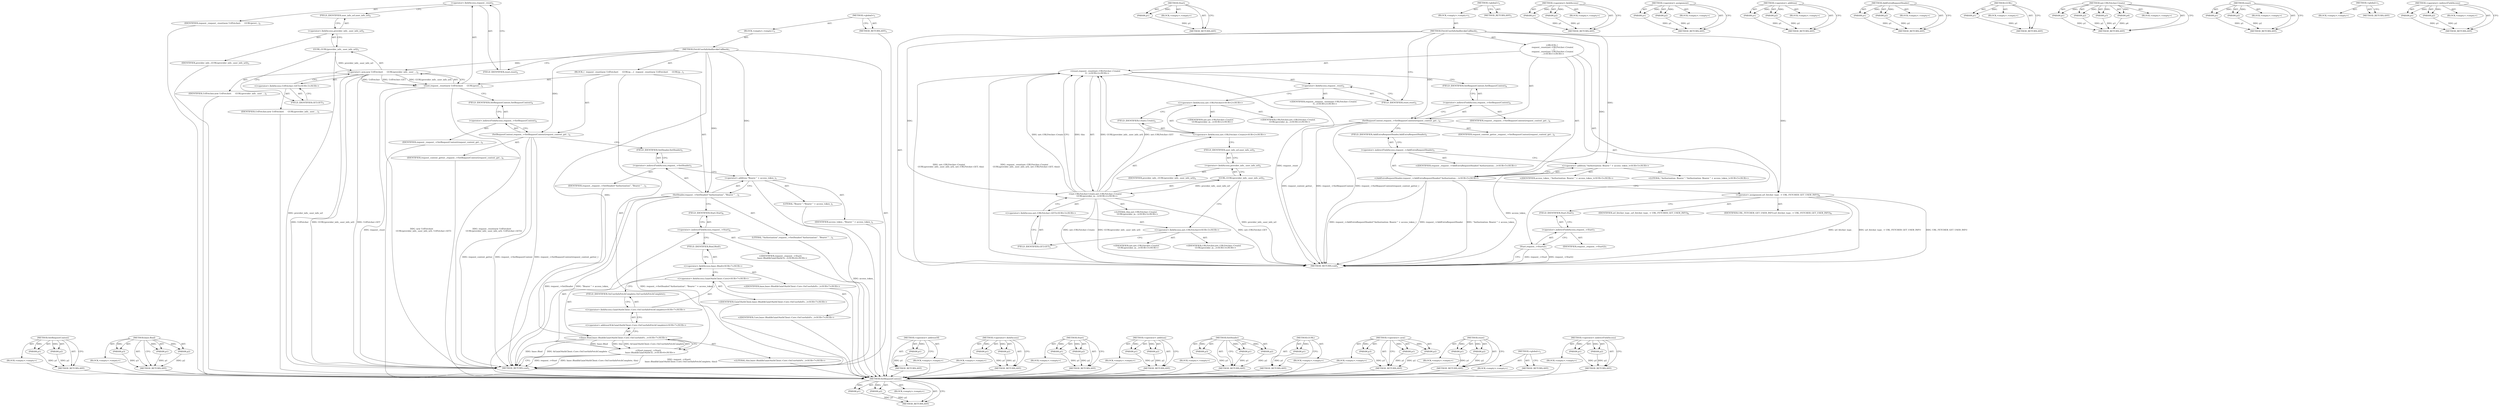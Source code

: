 digraph "&lt;operator&gt;.indirectFieldAccess" {
vulnerable_94 [label=<(METHOD,SetRequestContext)>];
vulnerable_95 [label=<(PARAM,p1)>];
vulnerable_96 [label=<(PARAM,p2)>];
vulnerable_97 [label=<(BLOCK,&lt;empty&gt;,&lt;empty&gt;)>];
vulnerable_98 [label=<(METHOD_RETURN,ANY)>];
vulnerable_120 [label=<(METHOD,base.Bind)>];
vulnerable_121 [label=<(PARAM,p1)>];
vulnerable_122 [label=<(PARAM,p2)>];
vulnerable_123 [label=<(PARAM,p3)>];
vulnerable_124 [label=<(BLOCK,&lt;empty&gt;,&lt;empty&gt;)>];
vulnerable_125 [label=<(METHOD_RETURN,ANY)>];
vulnerable_6 [label=<(METHOD,&lt;global&gt;)<SUB>1</SUB>>];
vulnerable_7 [label=<(BLOCK,&lt;empty&gt;,&lt;empty&gt;)<SUB>1</SUB>>];
vulnerable_8 [label=<(METHOD,FetchUserInfoAndInvokeCallback)<SUB>1</SUB>>];
vulnerable_9 [label=<(BLOCK,{
  request_.reset(new UrlFetcher(
      GURL(p...,{
  request_.reset(new UrlFetcher(
      GURL(p...)<SUB>1</SUB>>];
vulnerable_10 [label=<(reset,request_.reset(new UrlFetcher(
      GURL(provi...)<SUB>2</SUB>>];
vulnerable_11 [label=<(&lt;operator&gt;.fieldAccess,request_.reset)<SUB>2</SUB>>];
vulnerable_12 [label=<(IDENTIFIER,request_,request_.reset(new UrlFetcher(
      GURL(provi...)<SUB>2</SUB>>];
vulnerable_13 [label=<(FIELD_IDENTIFIER,reset,reset)<SUB>2</SUB>>];
vulnerable_14 [label=<(&lt;operator&gt;.new,new UrlFetcher(
      GURL(provider_info_.user_...)<SUB>2</SUB>>];
vulnerable_15 [label=<(IDENTIFIER,UrlFetcher,new UrlFetcher(
      GURL(provider_info_.user_...)<SUB>2</SUB>>];
vulnerable_16 [label=<(GURL,GURL(provider_info_.user_info_url))<SUB>3</SUB>>];
vulnerable_17 [label=<(&lt;operator&gt;.fieldAccess,provider_info_.user_info_url)<SUB>3</SUB>>];
vulnerable_18 [label=<(IDENTIFIER,provider_info_,GURL(provider_info_.user_info_url))<SUB>3</SUB>>];
vulnerable_19 [label=<(FIELD_IDENTIFIER,user_info_url,user_info_url)<SUB>3</SUB>>];
vulnerable_20 [label="<(&lt;operator&gt;.fieldAccess,UrlFetcher::GET)<SUB>3</SUB>>"];
vulnerable_21 [label=<(IDENTIFIER,UrlFetcher,new UrlFetcher(
      GURL(provider_info_.user_...)<SUB>3</SUB>>];
vulnerable_22 [label=<(FIELD_IDENTIFIER,GET,GET)<SUB>3</SUB>>];
vulnerable_23 [label=<(SetRequestContext,request_-&gt;SetRequestContext(request_context_get...)<SUB>4</SUB>>];
vulnerable_24 [label=<(&lt;operator&gt;.indirectFieldAccess,request_-&gt;SetRequestContext)<SUB>4</SUB>>];
vulnerable_25 [label=<(IDENTIFIER,request_,request_-&gt;SetRequestContext(request_context_get...)<SUB>4</SUB>>];
vulnerable_26 [label=<(FIELD_IDENTIFIER,SetRequestContext,SetRequestContext)<SUB>4</SUB>>];
vulnerable_27 [label=<(IDENTIFIER,request_context_getter_,request_-&gt;SetRequestContext(request_context_get...)<SUB>4</SUB>>];
vulnerable_28 [label=<(SetHeader,request_-&gt;SetHeader(&quot;Authorization&quot;, &quot;Bearer &quot; ...)<SUB>5</SUB>>];
vulnerable_29 [label=<(&lt;operator&gt;.indirectFieldAccess,request_-&gt;SetHeader)<SUB>5</SUB>>];
vulnerable_30 [label=<(IDENTIFIER,request_,request_-&gt;SetHeader(&quot;Authorization&quot;, &quot;Bearer &quot; ...)<SUB>5</SUB>>];
vulnerable_31 [label=<(FIELD_IDENTIFIER,SetHeader,SetHeader)<SUB>5</SUB>>];
vulnerable_32 [label=<(LITERAL,&quot;Authorization&quot;,request_-&gt;SetHeader(&quot;Authorization&quot;, &quot;Bearer &quot; ...)<SUB>5</SUB>>];
vulnerable_33 [label=<(&lt;operator&gt;.addition,&quot;Bearer &quot; + access_token_)<SUB>5</SUB>>];
vulnerable_34 [label=<(LITERAL,&quot;Bearer &quot;,&quot;Bearer &quot; + access_token_)<SUB>5</SUB>>];
vulnerable_35 [label=<(IDENTIFIER,access_token_,&quot;Bearer &quot; + access_token_)<SUB>5</SUB>>];
vulnerable_36 [label="<(Start,request_-&gt;Start(
      base::Bind(&amp;GaiaOAuthCli...)<SUB>6</SUB>>"];
vulnerable_37 [label=<(&lt;operator&gt;.indirectFieldAccess,request_-&gt;Start)<SUB>6</SUB>>];
vulnerable_38 [label="<(IDENTIFIER,request_,request_-&gt;Start(
      base::Bind(&amp;GaiaOAuthCli...)<SUB>6</SUB>>"];
vulnerable_39 [label=<(FIELD_IDENTIFIER,Start,Start)<SUB>6</SUB>>];
vulnerable_40 [label="<(base.Bind,base::Bind(&amp;GaiaOAuthClient::Core::OnUserInfoFe...)<SUB>7</SUB>>"];
vulnerable_41 [label="<(&lt;operator&gt;.fieldAccess,base::Bind)<SUB>7</SUB>>"];
vulnerable_42 [label="<(IDENTIFIER,base,base::Bind(&amp;GaiaOAuthClient::Core::OnUserInfoFe...)<SUB>7</SUB>>"];
vulnerable_43 [label=<(FIELD_IDENTIFIER,Bind,Bind)<SUB>7</SUB>>];
vulnerable_44 [label="<(&lt;operator&gt;.addressOf,&amp;GaiaOAuthClient::Core::OnUserInfoFetchComplete)<SUB>7</SUB>>"];
vulnerable_45 [label="<(&lt;operator&gt;.fieldAccess,GaiaOAuthClient::Core::OnUserInfoFetchComplete)<SUB>7</SUB>>"];
vulnerable_46 [label="<(&lt;operator&gt;.fieldAccess,GaiaOAuthClient::Core)<SUB>7</SUB>>"];
vulnerable_47 [label="<(IDENTIFIER,GaiaOAuthClient,base::Bind(&amp;GaiaOAuthClient::Core::OnUserInfoFe...)<SUB>7</SUB>>"];
vulnerable_48 [label="<(IDENTIFIER,Core,base::Bind(&amp;GaiaOAuthClient::Core::OnUserInfoFe...)<SUB>7</SUB>>"];
vulnerable_49 [label=<(FIELD_IDENTIFIER,OnUserInfoFetchComplete,OnUserInfoFetchComplete)<SUB>7</SUB>>];
vulnerable_50 [label="<(LITERAL,this,base::Bind(&amp;GaiaOAuthClient::Core::OnUserInfoFe...)<SUB>7</SUB>>"];
vulnerable_51 [label=<(METHOD_RETURN,void)<SUB>1</SUB>>];
vulnerable_53 [label=<(METHOD_RETURN,ANY)<SUB>1</SUB>>];
vulnerable_126 [label=<(METHOD,&lt;operator&gt;.addressOf)>];
vulnerable_127 [label=<(PARAM,p1)>];
vulnerable_128 [label=<(BLOCK,&lt;empty&gt;,&lt;empty&gt;)>];
vulnerable_129 [label=<(METHOD_RETURN,ANY)>];
vulnerable_79 [label=<(METHOD,&lt;operator&gt;.fieldAccess)>];
vulnerable_80 [label=<(PARAM,p1)>];
vulnerable_81 [label=<(PARAM,p2)>];
vulnerable_82 [label=<(BLOCK,&lt;empty&gt;,&lt;empty&gt;)>];
vulnerable_83 [label=<(METHOD_RETURN,ANY)>];
vulnerable_115 [label=<(METHOD,Start)>];
vulnerable_116 [label=<(PARAM,p1)>];
vulnerable_117 [label=<(PARAM,p2)>];
vulnerable_118 [label=<(BLOCK,&lt;empty&gt;,&lt;empty&gt;)>];
vulnerable_119 [label=<(METHOD_RETURN,ANY)>];
vulnerable_110 [label=<(METHOD,&lt;operator&gt;.addition)>];
vulnerable_111 [label=<(PARAM,p1)>];
vulnerable_112 [label=<(PARAM,p2)>];
vulnerable_113 [label=<(BLOCK,&lt;empty&gt;,&lt;empty&gt;)>];
vulnerable_114 [label=<(METHOD_RETURN,ANY)>];
vulnerable_104 [label=<(METHOD,SetHeader)>];
vulnerable_105 [label=<(PARAM,p1)>];
vulnerable_106 [label=<(PARAM,p2)>];
vulnerable_107 [label=<(PARAM,p3)>];
vulnerable_108 [label=<(BLOCK,&lt;empty&gt;,&lt;empty&gt;)>];
vulnerable_109 [label=<(METHOD_RETURN,ANY)>];
vulnerable_90 [label=<(METHOD,GURL)>];
vulnerable_91 [label=<(PARAM,p1)>];
vulnerable_92 [label=<(BLOCK,&lt;empty&gt;,&lt;empty&gt;)>];
vulnerable_93 [label=<(METHOD_RETURN,ANY)>];
vulnerable_84 [label=<(METHOD,&lt;operator&gt;.new)>];
vulnerable_85 [label=<(PARAM,p1)>];
vulnerable_86 [label=<(PARAM,p2)>];
vulnerable_87 [label=<(PARAM,p3)>];
vulnerable_88 [label=<(BLOCK,&lt;empty&gt;,&lt;empty&gt;)>];
vulnerable_89 [label=<(METHOD_RETURN,ANY)>];
vulnerable_74 [label=<(METHOD,reset)>];
vulnerable_75 [label=<(PARAM,p1)>];
vulnerable_76 [label=<(PARAM,p2)>];
vulnerable_77 [label=<(BLOCK,&lt;empty&gt;,&lt;empty&gt;)>];
vulnerable_78 [label=<(METHOD_RETURN,ANY)>];
vulnerable_68 [label=<(METHOD,&lt;global&gt;)<SUB>1</SUB>>];
vulnerable_69 [label=<(BLOCK,&lt;empty&gt;,&lt;empty&gt;)>];
vulnerable_70 [label=<(METHOD_RETURN,ANY)>];
vulnerable_99 [label=<(METHOD,&lt;operator&gt;.indirectFieldAccess)>];
vulnerable_100 [label=<(PARAM,p1)>];
vulnerable_101 [label=<(PARAM,p2)>];
vulnerable_102 [label=<(BLOCK,&lt;empty&gt;,&lt;empty&gt;)>];
vulnerable_103 [label=<(METHOD_RETURN,ANY)>];
fixed_91 [label=<(METHOD,SetRequestContext)>];
fixed_92 [label=<(PARAM,p1)>];
fixed_93 [label=<(PARAM,p2)>];
fixed_94 [label=<(BLOCK,&lt;empty&gt;,&lt;empty&gt;)>];
fixed_95 [label=<(METHOD_RETURN,ANY)>];
fixed_116 [label=<(METHOD,Start)>];
fixed_117 [label=<(PARAM,p1)>];
fixed_118 [label=<(BLOCK,&lt;empty&gt;,&lt;empty&gt;)>];
fixed_119 [label=<(METHOD_RETURN,ANY)>];
fixed_6 [label=<(METHOD,&lt;global&gt;)<SUB>1</SUB>>];
fixed_7 [label=<(BLOCK,&lt;empty&gt;,&lt;empty&gt;)<SUB>1</SUB>>];
fixed_8 [label=<(METHOD,FetchUserInfoAndInvokeCallback)<SUB>1</SUB>>];
fixed_9 [label="<(BLOCK,{
  request_.reset(net::URLFetcher::Create(
   ...,{
  request_.reset(net::URLFetcher::Create(
   ...)<SUB>1</SUB>>"];
fixed_10 [label="<(reset,request_.reset(net::URLFetcher::Create(
      G...)<SUB>2</SUB>>"];
fixed_11 [label=<(&lt;operator&gt;.fieldAccess,request_.reset)<SUB>2</SUB>>];
fixed_12 [label="<(IDENTIFIER,request_,request_.reset(net::URLFetcher::Create(
      G...)<SUB>2</SUB>>"];
fixed_13 [label=<(FIELD_IDENTIFIER,reset,reset)<SUB>2</SUB>>];
fixed_14 [label="<(net.URLFetcher.Create,net::URLFetcher::Create(
      GURL(provider_in...)<SUB>2</SUB>>"];
fixed_15 [label="<(&lt;operator&gt;.fieldAccess,net::URLFetcher::Create)<SUB>2</SUB>>"];
fixed_16 [label="<(&lt;operator&gt;.fieldAccess,net::URLFetcher)<SUB>2</SUB>>"];
fixed_17 [label="<(IDENTIFIER,net,net::URLFetcher::Create(
      GURL(provider_in...)<SUB>2</SUB>>"];
fixed_18 [label="<(IDENTIFIER,URLFetcher,net::URLFetcher::Create(
      GURL(provider_in...)<SUB>2</SUB>>"];
fixed_19 [label=<(FIELD_IDENTIFIER,Create,Create)<SUB>2</SUB>>];
fixed_20 [label=<(GURL,GURL(provider_info_.user_info_url))<SUB>3</SUB>>];
fixed_21 [label=<(&lt;operator&gt;.fieldAccess,provider_info_.user_info_url)<SUB>3</SUB>>];
fixed_22 [label=<(IDENTIFIER,provider_info_,GURL(provider_info_.user_info_url))<SUB>3</SUB>>];
fixed_23 [label=<(FIELD_IDENTIFIER,user_info_url,user_info_url)<SUB>3</SUB>>];
fixed_24 [label="<(&lt;operator&gt;.fieldAccess,net::URLFetcher::GET)<SUB>3</SUB>>"];
fixed_25 [label="<(&lt;operator&gt;.fieldAccess,net::URLFetcher)<SUB>3</SUB>>"];
fixed_26 [label="<(IDENTIFIER,net,net::URLFetcher::Create(
      GURL(provider_in...)<SUB>3</SUB>>"];
fixed_27 [label="<(IDENTIFIER,URLFetcher,net::URLFetcher::Create(
      GURL(provider_in...)<SUB>3</SUB>>"];
fixed_28 [label=<(FIELD_IDENTIFIER,GET,GET)<SUB>3</SUB>>];
fixed_29 [label="<(LITERAL,this,net::URLFetcher::Create(
      GURL(provider_in...)<SUB>3</SUB>>"];
fixed_30 [label=<(SetRequestContext,request_-&gt;SetRequestContext(request_context_get...)<SUB>4</SUB>>];
fixed_31 [label=<(&lt;operator&gt;.indirectFieldAccess,request_-&gt;SetRequestContext)<SUB>4</SUB>>];
fixed_32 [label=<(IDENTIFIER,request_,request_-&gt;SetRequestContext(request_context_get...)<SUB>4</SUB>>];
fixed_33 [label=<(FIELD_IDENTIFIER,SetRequestContext,SetRequestContext)<SUB>4</SUB>>];
fixed_34 [label=<(IDENTIFIER,request_context_getter_,request_-&gt;SetRequestContext(request_context_get...)<SUB>4</SUB>>];
fixed_35 [label="<(AddExtraRequestHeader,request_-&gt;AddExtraRequestHeader(&quot;Authorization:...)<SUB>5</SUB>>"];
fixed_36 [label=<(&lt;operator&gt;.indirectFieldAccess,request_-&gt;AddExtraRequestHeader)<SUB>5</SUB>>];
fixed_37 [label="<(IDENTIFIER,request_,request_-&gt;AddExtraRequestHeader(&quot;Authorization:...)<SUB>5</SUB>>"];
fixed_38 [label=<(FIELD_IDENTIFIER,AddExtraRequestHeader,AddExtraRequestHeader)<SUB>5</SUB>>];
fixed_39 [label="<(&lt;operator&gt;.addition,&quot;Authorization: Bearer &quot; + access_token_)<SUB>5</SUB>>"];
fixed_40 [label="<(LITERAL,&quot;Authorization: Bearer &quot;,&quot;Authorization: Bearer &quot; + access_token_)<SUB>5</SUB>>"];
fixed_41 [label="<(IDENTIFIER,access_token_,&quot;Authorization: Bearer &quot; + access_token_)<SUB>5</SUB>>"];
fixed_42 [label=<(&lt;operator&gt;.assignment,url_fetcher_type_ = URL_FETCHER_GET_USER_INFO)<SUB>6</SUB>>];
fixed_43 [label=<(IDENTIFIER,url_fetcher_type_,url_fetcher_type_ = URL_FETCHER_GET_USER_INFO)<SUB>6</SUB>>];
fixed_44 [label=<(IDENTIFIER,URL_FETCHER_GET_USER_INFO,url_fetcher_type_ = URL_FETCHER_GET_USER_INFO)<SUB>6</SUB>>];
fixed_45 [label=<(Start,request_-&gt;Start())<SUB>7</SUB>>];
fixed_46 [label=<(&lt;operator&gt;.indirectFieldAccess,request_-&gt;Start)<SUB>7</SUB>>];
fixed_47 [label=<(IDENTIFIER,request_,request_-&gt;Start())<SUB>7</SUB>>];
fixed_48 [label=<(FIELD_IDENTIFIER,Start,Start)<SUB>7</SUB>>];
fixed_49 [label=<(METHOD_RETURN,void)<SUB>1</SUB>>];
fixed_51 [label=<(METHOD_RETURN,ANY)<SUB>1</SUB>>];
fixed_75 [label=<(METHOD,&lt;operator&gt;.fieldAccess)>];
fixed_76 [label=<(PARAM,p1)>];
fixed_77 [label=<(PARAM,p2)>];
fixed_78 [label=<(BLOCK,&lt;empty&gt;,&lt;empty&gt;)>];
fixed_79 [label=<(METHOD_RETURN,ANY)>];
fixed_111 [label=<(METHOD,&lt;operator&gt;.assignment)>];
fixed_112 [label=<(PARAM,p1)>];
fixed_113 [label=<(PARAM,p2)>];
fixed_114 [label=<(BLOCK,&lt;empty&gt;,&lt;empty&gt;)>];
fixed_115 [label=<(METHOD_RETURN,ANY)>];
fixed_106 [label=<(METHOD,&lt;operator&gt;.addition)>];
fixed_107 [label=<(PARAM,p1)>];
fixed_108 [label=<(PARAM,p2)>];
fixed_109 [label=<(BLOCK,&lt;empty&gt;,&lt;empty&gt;)>];
fixed_110 [label=<(METHOD_RETURN,ANY)>];
fixed_101 [label=<(METHOD,AddExtraRequestHeader)>];
fixed_102 [label=<(PARAM,p1)>];
fixed_103 [label=<(PARAM,p2)>];
fixed_104 [label=<(BLOCK,&lt;empty&gt;,&lt;empty&gt;)>];
fixed_105 [label=<(METHOD_RETURN,ANY)>];
fixed_87 [label=<(METHOD,GURL)>];
fixed_88 [label=<(PARAM,p1)>];
fixed_89 [label=<(BLOCK,&lt;empty&gt;,&lt;empty&gt;)>];
fixed_90 [label=<(METHOD_RETURN,ANY)>];
fixed_80 [label=<(METHOD,net.URLFetcher.Create)>];
fixed_81 [label=<(PARAM,p1)>];
fixed_82 [label=<(PARAM,p2)>];
fixed_83 [label=<(PARAM,p3)>];
fixed_84 [label=<(PARAM,p4)>];
fixed_85 [label=<(BLOCK,&lt;empty&gt;,&lt;empty&gt;)>];
fixed_86 [label=<(METHOD_RETURN,ANY)>];
fixed_70 [label=<(METHOD,reset)>];
fixed_71 [label=<(PARAM,p1)>];
fixed_72 [label=<(PARAM,p2)>];
fixed_73 [label=<(BLOCK,&lt;empty&gt;,&lt;empty&gt;)>];
fixed_74 [label=<(METHOD_RETURN,ANY)>];
fixed_64 [label=<(METHOD,&lt;global&gt;)<SUB>1</SUB>>];
fixed_65 [label=<(BLOCK,&lt;empty&gt;,&lt;empty&gt;)>];
fixed_66 [label=<(METHOD_RETURN,ANY)>];
fixed_96 [label=<(METHOD,&lt;operator&gt;.indirectFieldAccess)>];
fixed_97 [label=<(PARAM,p1)>];
fixed_98 [label=<(PARAM,p2)>];
fixed_99 [label=<(BLOCK,&lt;empty&gt;,&lt;empty&gt;)>];
fixed_100 [label=<(METHOD_RETURN,ANY)>];
vulnerable_94 -> vulnerable_95  [key=0, label="AST: "];
vulnerable_94 -> vulnerable_95  [key=1, label="DDG: "];
vulnerable_94 -> vulnerable_97  [key=0, label="AST: "];
vulnerable_94 -> vulnerable_96  [key=0, label="AST: "];
vulnerable_94 -> vulnerable_96  [key=1, label="DDG: "];
vulnerable_94 -> vulnerable_98  [key=0, label="AST: "];
vulnerable_94 -> vulnerable_98  [key=1, label="CFG: "];
vulnerable_95 -> vulnerable_98  [key=0, label="DDG: p1"];
vulnerable_96 -> vulnerable_98  [key=0, label="DDG: p2"];
vulnerable_97 -> fixed_91  [key=0];
vulnerable_98 -> fixed_91  [key=0];
vulnerable_120 -> vulnerable_121  [key=0, label="AST: "];
vulnerable_120 -> vulnerable_121  [key=1, label="DDG: "];
vulnerable_120 -> vulnerable_124  [key=0, label="AST: "];
vulnerable_120 -> vulnerable_122  [key=0, label="AST: "];
vulnerable_120 -> vulnerable_122  [key=1, label="DDG: "];
vulnerable_120 -> vulnerable_125  [key=0, label="AST: "];
vulnerable_120 -> vulnerable_125  [key=1, label="CFG: "];
vulnerable_120 -> vulnerable_123  [key=0, label="AST: "];
vulnerable_120 -> vulnerable_123  [key=1, label="DDG: "];
vulnerable_121 -> vulnerable_125  [key=0, label="DDG: p1"];
vulnerable_122 -> vulnerable_125  [key=0, label="DDG: p2"];
vulnerable_123 -> vulnerable_125  [key=0, label="DDG: p3"];
vulnerable_124 -> fixed_91  [key=0];
vulnerable_125 -> fixed_91  [key=0];
vulnerable_6 -> vulnerable_7  [key=0, label="AST: "];
vulnerable_6 -> vulnerable_53  [key=0, label="AST: "];
vulnerable_6 -> vulnerable_53  [key=1, label="CFG: "];
vulnerable_7 -> vulnerable_8  [key=0, label="AST: "];
vulnerable_8 -> vulnerable_9  [key=0, label="AST: "];
vulnerable_8 -> vulnerable_51  [key=0, label="AST: "];
vulnerable_8 -> vulnerable_13  [key=0, label="CFG: "];
vulnerable_8 -> vulnerable_23  [key=0, label="DDG: "];
vulnerable_8 -> vulnerable_28  [key=0, label="DDG: "];
vulnerable_8 -> vulnerable_14  [key=0, label="DDG: "];
vulnerable_8 -> vulnerable_33  [key=0, label="DDG: "];
vulnerable_8 -> vulnerable_40  [key=0, label="DDG: "];
vulnerable_9 -> vulnerable_10  [key=0, label="AST: "];
vulnerable_9 -> vulnerable_23  [key=0, label="AST: "];
vulnerable_9 -> vulnerable_28  [key=0, label="AST: "];
vulnerable_9 -> vulnerable_36  [key=0, label="AST: "];
vulnerable_10 -> vulnerable_11  [key=0, label="AST: "];
vulnerable_10 -> vulnerable_14  [key=0, label="AST: "];
vulnerable_10 -> vulnerable_26  [key=0, label="CFG: "];
vulnerable_10 -> vulnerable_51  [key=0, label="DDG: request_.reset"];
vulnerable_10 -> vulnerable_51  [key=1, label="DDG: new UrlFetcher(
      GURL(provider_info_.user_info_url), UrlFetcher::GET)"];
vulnerable_10 -> vulnerable_51  [key=2, label="DDG: request_.reset(new UrlFetcher(
      GURL(provider_info_.user_info_url), UrlFetcher::GET))"];
vulnerable_11 -> vulnerable_12  [key=0, label="AST: "];
vulnerable_11 -> vulnerable_13  [key=0, label="AST: "];
vulnerable_11 -> vulnerable_19  [key=0, label="CFG: "];
vulnerable_12 -> fixed_91  [key=0];
vulnerable_13 -> vulnerable_11  [key=0, label="CFG: "];
vulnerable_14 -> vulnerable_15  [key=0, label="AST: "];
vulnerable_14 -> vulnerable_16  [key=0, label="AST: "];
vulnerable_14 -> vulnerable_20  [key=0, label="AST: "];
vulnerable_14 -> vulnerable_10  [key=0, label="CFG: "];
vulnerable_14 -> vulnerable_10  [key=1, label="DDG: UrlFetcher"];
vulnerable_14 -> vulnerable_10  [key=2, label="DDG: GURL(provider_info_.user_info_url)"];
vulnerable_14 -> vulnerable_10  [key=3, label="DDG: UrlFetcher::GET"];
vulnerable_14 -> vulnerable_51  [key=0, label="DDG: UrlFetcher"];
vulnerable_14 -> vulnerable_51  [key=1, label="DDG: GURL(provider_info_.user_info_url)"];
vulnerable_14 -> vulnerable_51  [key=2, label="DDG: UrlFetcher::GET"];
vulnerable_15 -> fixed_91  [key=0];
vulnerable_16 -> vulnerable_17  [key=0, label="AST: "];
vulnerable_16 -> vulnerable_22  [key=0, label="CFG: "];
vulnerable_16 -> vulnerable_51  [key=0, label="DDG: provider_info_.user_info_url"];
vulnerable_16 -> vulnerable_14  [key=0, label="DDG: provider_info_.user_info_url"];
vulnerable_17 -> vulnerable_18  [key=0, label="AST: "];
vulnerable_17 -> vulnerable_19  [key=0, label="AST: "];
vulnerable_17 -> vulnerable_16  [key=0, label="CFG: "];
vulnerable_18 -> fixed_91  [key=0];
vulnerable_19 -> vulnerable_17  [key=0, label="CFG: "];
vulnerable_20 -> vulnerable_21  [key=0, label="AST: "];
vulnerable_20 -> vulnerable_22  [key=0, label="AST: "];
vulnerable_20 -> vulnerable_14  [key=0, label="CFG: "];
vulnerable_21 -> fixed_91  [key=0];
vulnerable_22 -> vulnerable_20  [key=0, label="CFG: "];
vulnerable_23 -> vulnerable_24  [key=0, label="AST: "];
vulnerable_23 -> vulnerable_27  [key=0, label="AST: "];
vulnerable_23 -> vulnerable_31  [key=0, label="CFG: "];
vulnerable_23 -> vulnerable_51  [key=0, label="DDG: request_-&gt;SetRequestContext"];
vulnerable_23 -> vulnerable_51  [key=1, label="DDG: request_-&gt;SetRequestContext(request_context_getter_)"];
vulnerable_23 -> vulnerable_51  [key=2, label="DDG: request_context_getter_"];
vulnerable_24 -> vulnerable_25  [key=0, label="AST: "];
vulnerable_24 -> vulnerable_26  [key=0, label="AST: "];
vulnerable_24 -> vulnerable_23  [key=0, label="CFG: "];
vulnerable_25 -> fixed_91  [key=0];
vulnerable_26 -> vulnerable_24  [key=0, label="CFG: "];
vulnerable_27 -> fixed_91  [key=0];
vulnerable_28 -> vulnerable_29  [key=0, label="AST: "];
vulnerable_28 -> vulnerable_32  [key=0, label="AST: "];
vulnerable_28 -> vulnerable_33  [key=0, label="AST: "];
vulnerable_28 -> vulnerable_39  [key=0, label="CFG: "];
vulnerable_28 -> vulnerable_51  [key=0, label="DDG: request_-&gt;SetHeader"];
vulnerable_28 -> vulnerable_51  [key=1, label="DDG: &quot;Bearer &quot; + access_token_"];
vulnerable_28 -> vulnerable_51  [key=2, label="DDG: request_-&gt;SetHeader(&quot;Authorization&quot;, &quot;Bearer &quot; + access_token_)"];
vulnerable_29 -> vulnerable_30  [key=0, label="AST: "];
vulnerable_29 -> vulnerable_31  [key=0, label="AST: "];
vulnerable_29 -> vulnerable_33  [key=0, label="CFG: "];
vulnerable_30 -> fixed_91  [key=0];
vulnerable_31 -> vulnerable_29  [key=0, label="CFG: "];
vulnerable_32 -> fixed_91  [key=0];
vulnerable_33 -> vulnerable_34  [key=0, label="AST: "];
vulnerable_33 -> vulnerable_35  [key=0, label="AST: "];
vulnerable_33 -> vulnerable_28  [key=0, label="CFG: "];
vulnerable_33 -> vulnerable_51  [key=0, label="DDG: access_token_"];
vulnerable_34 -> fixed_91  [key=0];
vulnerable_35 -> fixed_91  [key=0];
vulnerable_36 -> vulnerable_37  [key=0, label="AST: "];
vulnerable_36 -> vulnerable_40  [key=0, label="AST: "];
vulnerable_36 -> vulnerable_51  [key=0, label="CFG: "];
vulnerable_36 -> vulnerable_51  [key=1, label="DDG: request_-&gt;Start"];
vulnerable_36 -> vulnerable_51  [key=2, label="DDG: base::Bind(&amp;GaiaOAuthClient::Core::OnUserInfoFetchComplete, this)"];
vulnerable_36 -> vulnerable_51  [key=3, label="DDG: request_-&gt;Start(
      base::Bind(&amp;GaiaOAuthClient::Core::OnUserInfoFetchComplete, this))"];
vulnerable_37 -> vulnerable_38  [key=0, label="AST: "];
vulnerable_37 -> vulnerable_39  [key=0, label="AST: "];
vulnerable_37 -> vulnerable_43  [key=0, label="CFG: "];
vulnerable_38 -> fixed_91  [key=0];
vulnerable_39 -> vulnerable_37  [key=0, label="CFG: "];
vulnerable_40 -> vulnerable_41  [key=0, label="AST: "];
vulnerable_40 -> vulnerable_44  [key=0, label="AST: "];
vulnerable_40 -> vulnerable_50  [key=0, label="AST: "];
vulnerable_40 -> vulnerable_36  [key=0, label="CFG: "];
vulnerable_40 -> vulnerable_36  [key=1, label="DDG: base::Bind"];
vulnerable_40 -> vulnerable_36  [key=2, label="DDG: &amp;GaiaOAuthClient::Core::OnUserInfoFetchComplete"];
vulnerable_40 -> vulnerable_36  [key=3, label="DDG: this"];
vulnerable_40 -> vulnerable_51  [key=0, label="DDG: base::Bind"];
vulnerable_40 -> vulnerable_51  [key=1, label="DDG: &amp;GaiaOAuthClient::Core::OnUserInfoFetchComplete"];
vulnerable_41 -> vulnerable_42  [key=0, label="AST: "];
vulnerable_41 -> vulnerable_43  [key=0, label="AST: "];
vulnerable_41 -> vulnerable_46  [key=0, label="CFG: "];
vulnerable_42 -> fixed_91  [key=0];
vulnerable_43 -> vulnerable_41  [key=0, label="CFG: "];
vulnerable_44 -> vulnerable_45  [key=0, label="AST: "];
vulnerable_44 -> vulnerable_40  [key=0, label="CFG: "];
vulnerable_45 -> vulnerable_46  [key=0, label="AST: "];
vulnerable_45 -> vulnerable_49  [key=0, label="AST: "];
vulnerable_45 -> vulnerable_44  [key=0, label="CFG: "];
vulnerable_46 -> vulnerable_47  [key=0, label="AST: "];
vulnerable_46 -> vulnerable_48  [key=0, label="AST: "];
vulnerable_46 -> vulnerable_49  [key=0, label="CFG: "];
vulnerable_47 -> fixed_91  [key=0];
vulnerable_48 -> fixed_91  [key=0];
vulnerable_49 -> vulnerable_45  [key=0, label="CFG: "];
vulnerable_50 -> fixed_91  [key=0];
vulnerable_51 -> fixed_91  [key=0];
vulnerable_53 -> fixed_91  [key=0];
vulnerable_126 -> vulnerable_127  [key=0, label="AST: "];
vulnerable_126 -> vulnerable_127  [key=1, label="DDG: "];
vulnerable_126 -> vulnerable_128  [key=0, label="AST: "];
vulnerable_126 -> vulnerable_129  [key=0, label="AST: "];
vulnerable_126 -> vulnerable_129  [key=1, label="CFG: "];
vulnerable_127 -> vulnerable_129  [key=0, label="DDG: p1"];
vulnerable_128 -> fixed_91  [key=0];
vulnerable_129 -> fixed_91  [key=0];
vulnerable_79 -> vulnerable_80  [key=0, label="AST: "];
vulnerable_79 -> vulnerable_80  [key=1, label="DDG: "];
vulnerable_79 -> vulnerable_82  [key=0, label="AST: "];
vulnerable_79 -> vulnerable_81  [key=0, label="AST: "];
vulnerable_79 -> vulnerable_81  [key=1, label="DDG: "];
vulnerable_79 -> vulnerable_83  [key=0, label="AST: "];
vulnerable_79 -> vulnerable_83  [key=1, label="CFG: "];
vulnerable_80 -> vulnerable_83  [key=0, label="DDG: p1"];
vulnerable_81 -> vulnerable_83  [key=0, label="DDG: p2"];
vulnerable_82 -> fixed_91  [key=0];
vulnerable_83 -> fixed_91  [key=0];
vulnerable_115 -> vulnerable_116  [key=0, label="AST: "];
vulnerable_115 -> vulnerable_116  [key=1, label="DDG: "];
vulnerable_115 -> vulnerable_118  [key=0, label="AST: "];
vulnerable_115 -> vulnerable_117  [key=0, label="AST: "];
vulnerable_115 -> vulnerable_117  [key=1, label="DDG: "];
vulnerable_115 -> vulnerable_119  [key=0, label="AST: "];
vulnerable_115 -> vulnerable_119  [key=1, label="CFG: "];
vulnerable_116 -> vulnerable_119  [key=0, label="DDG: p1"];
vulnerable_117 -> vulnerable_119  [key=0, label="DDG: p2"];
vulnerable_118 -> fixed_91  [key=0];
vulnerable_119 -> fixed_91  [key=0];
vulnerable_110 -> vulnerable_111  [key=0, label="AST: "];
vulnerable_110 -> vulnerable_111  [key=1, label="DDG: "];
vulnerable_110 -> vulnerable_113  [key=0, label="AST: "];
vulnerable_110 -> vulnerable_112  [key=0, label="AST: "];
vulnerable_110 -> vulnerable_112  [key=1, label="DDG: "];
vulnerable_110 -> vulnerable_114  [key=0, label="AST: "];
vulnerable_110 -> vulnerable_114  [key=1, label="CFG: "];
vulnerable_111 -> vulnerable_114  [key=0, label="DDG: p1"];
vulnerable_112 -> vulnerable_114  [key=0, label="DDG: p2"];
vulnerable_113 -> fixed_91  [key=0];
vulnerable_114 -> fixed_91  [key=0];
vulnerable_104 -> vulnerable_105  [key=0, label="AST: "];
vulnerable_104 -> vulnerable_105  [key=1, label="DDG: "];
vulnerable_104 -> vulnerable_108  [key=0, label="AST: "];
vulnerable_104 -> vulnerable_106  [key=0, label="AST: "];
vulnerable_104 -> vulnerable_106  [key=1, label="DDG: "];
vulnerable_104 -> vulnerable_109  [key=0, label="AST: "];
vulnerable_104 -> vulnerable_109  [key=1, label="CFG: "];
vulnerable_104 -> vulnerable_107  [key=0, label="AST: "];
vulnerable_104 -> vulnerable_107  [key=1, label="DDG: "];
vulnerable_105 -> vulnerable_109  [key=0, label="DDG: p1"];
vulnerable_106 -> vulnerable_109  [key=0, label="DDG: p2"];
vulnerable_107 -> vulnerable_109  [key=0, label="DDG: p3"];
vulnerable_108 -> fixed_91  [key=0];
vulnerable_109 -> fixed_91  [key=0];
vulnerable_90 -> vulnerable_91  [key=0, label="AST: "];
vulnerable_90 -> vulnerable_91  [key=1, label="DDG: "];
vulnerable_90 -> vulnerable_92  [key=0, label="AST: "];
vulnerable_90 -> vulnerable_93  [key=0, label="AST: "];
vulnerable_90 -> vulnerable_93  [key=1, label="CFG: "];
vulnerable_91 -> vulnerable_93  [key=0, label="DDG: p1"];
vulnerable_92 -> fixed_91  [key=0];
vulnerable_93 -> fixed_91  [key=0];
vulnerable_84 -> vulnerable_85  [key=0, label="AST: "];
vulnerable_84 -> vulnerable_85  [key=1, label="DDG: "];
vulnerable_84 -> vulnerable_88  [key=0, label="AST: "];
vulnerable_84 -> vulnerable_86  [key=0, label="AST: "];
vulnerable_84 -> vulnerable_86  [key=1, label="DDG: "];
vulnerable_84 -> vulnerable_89  [key=0, label="AST: "];
vulnerable_84 -> vulnerable_89  [key=1, label="CFG: "];
vulnerable_84 -> vulnerable_87  [key=0, label="AST: "];
vulnerable_84 -> vulnerable_87  [key=1, label="DDG: "];
vulnerable_85 -> vulnerable_89  [key=0, label="DDG: p1"];
vulnerable_86 -> vulnerable_89  [key=0, label="DDG: p2"];
vulnerable_87 -> vulnerable_89  [key=0, label="DDG: p3"];
vulnerable_88 -> fixed_91  [key=0];
vulnerable_89 -> fixed_91  [key=0];
vulnerable_74 -> vulnerable_75  [key=0, label="AST: "];
vulnerable_74 -> vulnerable_75  [key=1, label="DDG: "];
vulnerable_74 -> vulnerable_77  [key=0, label="AST: "];
vulnerable_74 -> vulnerable_76  [key=0, label="AST: "];
vulnerable_74 -> vulnerable_76  [key=1, label="DDG: "];
vulnerable_74 -> vulnerable_78  [key=0, label="AST: "];
vulnerable_74 -> vulnerable_78  [key=1, label="CFG: "];
vulnerable_75 -> vulnerable_78  [key=0, label="DDG: p1"];
vulnerable_76 -> vulnerable_78  [key=0, label="DDG: p2"];
vulnerable_77 -> fixed_91  [key=0];
vulnerable_78 -> fixed_91  [key=0];
vulnerable_68 -> vulnerable_69  [key=0, label="AST: "];
vulnerable_68 -> vulnerable_70  [key=0, label="AST: "];
vulnerable_68 -> vulnerable_70  [key=1, label="CFG: "];
vulnerable_69 -> fixed_91  [key=0];
vulnerable_70 -> fixed_91  [key=0];
vulnerable_99 -> vulnerable_100  [key=0, label="AST: "];
vulnerable_99 -> vulnerable_100  [key=1, label="DDG: "];
vulnerable_99 -> vulnerable_102  [key=0, label="AST: "];
vulnerable_99 -> vulnerable_101  [key=0, label="AST: "];
vulnerable_99 -> vulnerable_101  [key=1, label="DDG: "];
vulnerable_99 -> vulnerable_103  [key=0, label="AST: "];
vulnerable_99 -> vulnerable_103  [key=1, label="CFG: "];
vulnerable_100 -> vulnerable_103  [key=0, label="DDG: p1"];
vulnerable_101 -> vulnerable_103  [key=0, label="DDG: p2"];
vulnerable_102 -> fixed_91  [key=0];
vulnerable_103 -> fixed_91  [key=0];
fixed_91 -> fixed_92  [key=0, label="AST: "];
fixed_91 -> fixed_92  [key=1, label="DDG: "];
fixed_91 -> fixed_94  [key=0, label="AST: "];
fixed_91 -> fixed_93  [key=0, label="AST: "];
fixed_91 -> fixed_93  [key=1, label="DDG: "];
fixed_91 -> fixed_95  [key=0, label="AST: "];
fixed_91 -> fixed_95  [key=1, label="CFG: "];
fixed_92 -> fixed_95  [key=0, label="DDG: p1"];
fixed_93 -> fixed_95  [key=0, label="DDG: p2"];
fixed_116 -> fixed_117  [key=0, label="AST: "];
fixed_116 -> fixed_117  [key=1, label="DDG: "];
fixed_116 -> fixed_118  [key=0, label="AST: "];
fixed_116 -> fixed_119  [key=0, label="AST: "];
fixed_116 -> fixed_119  [key=1, label="CFG: "];
fixed_117 -> fixed_119  [key=0, label="DDG: p1"];
fixed_6 -> fixed_7  [key=0, label="AST: "];
fixed_6 -> fixed_51  [key=0, label="AST: "];
fixed_6 -> fixed_51  [key=1, label="CFG: "];
fixed_7 -> fixed_8  [key=0, label="AST: "];
fixed_8 -> fixed_9  [key=0, label="AST: "];
fixed_8 -> fixed_49  [key=0, label="AST: "];
fixed_8 -> fixed_13  [key=0, label="CFG: "];
fixed_8 -> fixed_42  [key=0, label="DDG: "];
fixed_8 -> fixed_30  [key=0, label="DDG: "];
fixed_8 -> fixed_35  [key=0, label="DDG: "];
fixed_8 -> fixed_14  [key=0, label="DDG: "];
fixed_8 -> fixed_39  [key=0, label="DDG: "];
fixed_9 -> fixed_10  [key=0, label="AST: "];
fixed_9 -> fixed_30  [key=0, label="AST: "];
fixed_9 -> fixed_35  [key=0, label="AST: "];
fixed_9 -> fixed_42  [key=0, label="AST: "];
fixed_9 -> fixed_45  [key=0, label="AST: "];
fixed_10 -> fixed_11  [key=0, label="AST: "];
fixed_10 -> fixed_14  [key=0, label="AST: "];
fixed_10 -> fixed_33  [key=0, label="CFG: "];
fixed_10 -> fixed_49  [key=0, label="DDG: request_.reset"];
fixed_10 -> fixed_49  [key=1, label="DDG: net::URLFetcher::Create(
      GURL(provider_info_.user_info_url), net::URLFetcher::GET, this)"];
fixed_10 -> fixed_49  [key=2, label="DDG: request_.reset(net::URLFetcher::Create(
      GURL(provider_info_.user_info_url), net::URLFetcher::GET, this))"];
fixed_11 -> fixed_12  [key=0, label="AST: "];
fixed_11 -> fixed_13  [key=0, label="AST: "];
fixed_11 -> fixed_16  [key=0, label="CFG: "];
fixed_13 -> fixed_11  [key=0, label="CFG: "];
fixed_14 -> fixed_15  [key=0, label="AST: "];
fixed_14 -> fixed_20  [key=0, label="AST: "];
fixed_14 -> fixed_24  [key=0, label="AST: "];
fixed_14 -> fixed_29  [key=0, label="AST: "];
fixed_14 -> fixed_10  [key=0, label="CFG: "];
fixed_14 -> fixed_10  [key=1, label="DDG: net::URLFetcher::Create"];
fixed_14 -> fixed_10  [key=2, label="DDG: GURL(provider_info_.user_info_url)"];
fixed_14 -> fixed_10  [key=3, label="DDG: net::URLFetcher::GET"];
fixed_14 -> fixed_10  [key=4, label="DDG: this"];
fixed_14 -> fixed_49  [key=0, label="DDG: net::URLFetcher::Create"];
fixed_14 -> fixed_49  [key=1, label="DDG: GURL(provider_info_.user_info_url)"];
fixed_14 -> fixed_49  [key=2, label="DDG: net::URLFetcher::GET"];
fixed_15 -> fixed_16  [key=0, label="AST: "];
fixed_15 -> fixed_19  [key=0, label="AST: "];
fixed_15 -> fixed_23  [key=0, label="CFG: "];
fixed_16 -> fixed_17  [key=0, label="AST: "];
fixed_16 -> fixed_18  [key=0, label="AST: "];
fixed_16 -> fixed_19  [key=0, label="CFG: "];
fixed_19 -> fixed_15  [key=0, label="CFG: "];
fixed_20 -> fixed_21  [key=0, label="AST: "];
fixed_20 -> fixed_25  [key=0, label="CFG: "];
fixed_20 -> fixed_49  [key=0, label="DDG: provider_info_.user_info_url"];
fixed_20 -> fixed_14  [key=0, label="DDG: provider_info_.user_info_url"];
fixed_21 -> fixed_22  [key=0, label="AST: "];
fixed_21 -> fixed_23  [key=0, label="AST: "];
fixed_21 -> fixed_20  [key=0, label="CFG: "];
fixed_23 -> fixed_21  [key=0, label="CFG: "];
fixed_24 -> fixed_25  [key=0, label="AST: "];
fixed_24 -> fixed_28  [key=0, label="AST: "];
fixed_24 -> fixed_14  [key=0, label="CFG: "];
fixed_25 -> fixed_26  [key=0, label="AST: "];
fixed_25 -> fixed_27  [key=0, label="AST: "];
fixed_25 -> fixed_28  [key=0, label="CFG: "];
fixed_28 -> fixed_24  [key=0, label="CFG: "];
fixed_30 -> fixed_31  [key=0, label="AST: "];
fixed_30 -> fixed_34  [key=0, label="AST: "];
fixed_30 -> fixed_38  [key=0, label="CFG: "];
fixed_30 -> fixed_49  [key=0, label="DDG: request_-&gt;SetRequestContext"];
fixed_30 -> fixed_49  [key=1, label="DDG: request_-&gt;SetRequestContext(request_context_getter_)"];
fixed_30 -> fixed_49  [key=2, label="DDG: request_context_getter_"];
fixed_31 -> fixed_32  [key=0, label="AST: "];
fixed_31 -> fixed_33  [key=0, label="AST: "];
fixed_31 -> fixed_30  [key=0, label="CFG: "];
fixed_33 -> fixed_31  [key=0, label="CFG: "];
fixed_35 -> fixed_36  [key=0, label="AST: "];
fixed_35 -> fixed_39  [key=0, label="AST: "];
fixed_35 -> fixed_42  [key=0, label="CFG: "];
fixed_35 -> fixed_49  [key=0, label="DDG: request_-&gt;AddExtraRequestHeader"];
fixed_35 -> fixed_49  [key=1, label="DDG: &quot;Authorization: Bearer &quot; + access_token_"];
fixed_35 -> fixed_49  [key=2, label="DDG: request_-&gt;AddExtraRequestHeader(&quot;Authorization: Bearer &quot; + access_token_)"];
fixed_36 -> fixed_37  [key=0, label="AST: "];
fixed_36 -> fixed_38  [key=0, label="AST: "];
fixed_36 -> fixed_39  [key=0, label="CFG: "];
fixed_38 -> fixed_36  [key=0, label="CFG: "];
fixed_39 -> fixed_40  [key=0, label="AST: "];
fixed_39 -> fixed_41  [key=0, label="AST: "];
fixed_39 -> fixed_35  [key=0, label="CFG: "];
fixed_39 -> fixed_49  [key=0, label="DDG: access_token_"];
fixed_42 -> fixed_43  [key=0, label="AST: "];
fixed_42 -> fixed_44  [key=0, label="AST: "];
fixed_42 -> fixed_48  [key=0, label="CFG: "];
fixed_42 -> fixed_49  [key=0, label="DDG: url_fetcher_type_"];
fixed_42 -> fixed_49  [key=1, label="DDG: url_fetcher_type_ = URL_FETCHER_GET_USER_INFO"];
fixed_42 -> fixed_49  [key=2, label="DDG: URL_FETCHER_GET_USER_INFO"];
fixed_45 -> fixed_46  [key=0, label="AST: "];
fixed_45 -> fixed_49  [key=0, label="CFG: "];
fixed_45 -> fixed_49  [key=1, label="DDG: request_-&gt;Start"];
fixed_45 -> fixed_49  [key=2, label="DDG: request_-&gt;Start()"];
fixed_46 -> fixed_47  [key=0, label="AST: "];
fixed_46 -> fixed_48  [key=0, label="AST: "];
fixed_46 -> fixed_45  [key=0, label="CFG: "];
fixed_48 -> fixed_46  [key=0, label="CFG: "];
fixed_75 -> fixed_76  [key=0, label="AST: "];
fixed_75 -> fixed_76  [key=1, label="DDG: "];
fixed_75 -> fixed_78  [key=0, label="AST: "];
fixed_75 -> fixed_77  [key=0, label="AST: "];
fixed_75 -> fixed_77  [key=1, label="DDG: "];
fixed_75 -> fixed_79  [key=0, label="AST: "];
fixed_75 -> fixed_79  [key=1, label="CFG: "];
fixed_76 -> fixed_79  [key=0, label="DDG: p1"];
fixed_77 -> fixed_79  [key=0, label="DDG: p2"];
fixed_111 -> fixed_112  [key=0, label="AST: "];
fixed_111 -> fixed_112  [key=1, label="DDG: "];
fixed_111 -> fixed_114  [key=0, label="AST: "];
fixed_111 -> fixed_113  [key=0, label="AST: "];
fixed_111 -> fixed_113  [key=1, label="DDG: "];
fixed_111 -> fixed_115  [key=0, label="AST: "];
fixed_111 -> fixed_115  [key=1, label="CFG: "];
fixed_112 -> fixed_115  [key=0, label="DDG: p1"];
fixed_113 -> fixed_115  [key=0, label="DDG: p2"];
fixed_106 -> fixed_107  [key=0, label="AST: "];
fixed_106 -> fixed_107  [key=1, label="DDG: "];
fixed_106 -> fixed_109  [key=0, label="AST: "];
fixed_106 -> fixed_108  [key=0, label="AST: "];
fixed_106 -> fixed_108  [key=1, label="DDG: "];
fixed_106 -> fixed_110  [key=0, label="AST: "];
fixed_106 -> fixed_110  [key=1, label="CFG: "];
fixed_107 -> fixed_110  [key=0, label="DDG: p1"];
fixed_108 -> fixed_110  [key=0, label="DDG: p2"];
fixed_101 -> fixed_102  [key=0, label="AST: "];
fixed_101 -> fixed_102  [key=1, label="DDG: "];
fixed_101 -> fixed_104  [key=0, label="AST: "];
fixed_101 -> fixed_103  [key=0, label="AST: "];
fixed_101 -> fixed_103  [key=1, label="DDG: "];
fixed_101 -> fixed_105  [key=0, label="AST: "];
fixed_101 -> fixed_105  [key=1, label="CFG: "];
fixed_102 -> fixed_105  [key=0, label="DDG: p1"];
fixed_103 -> fixed_105  [key=0, label="DDG: p2"];
fixed_87 -> fixed_88  [key=0, label="AST: "];
fixed_87 -> fixed_88  [key=1, label="DDG: "];
fixed_87 -> fixed_89  [key=0, label="AST: "];
fixed_87 -> fixed_90  [key=0, label="AST: "];
fixed_87 -> fixed_90  [key=1, label="CFG: "];
fixed_88 -> fixed_90  [key=0, label="DDG: p1"];
fixed_80 -> fixed_81  [key=0, label="AST: "];
fixed_80 -> fixed_81  [key=1, label="DDG: "];
fixed_80 -> fixed_85  [key=0, label="AST: "];
fixed_80 -> fixed_82  [key=0, label="AST: "];
fixed_80 -> fixed_82  [key=1, label="DDG: "];
fixed_80 -> fixed_86  [key=0, label="AST: "];
fixed_80 -> fixed_86  [key=1, label="CFG: "];
fixed_80 -> fixed_83  [key=0, label="AST: "];
fixed_80 -> fixed_83  [key=1, label="DDG: "];
fixed_80 -> fixed_84  [key=0, label="AST: "];
fixed_80 -> fixed_84  [key=1, label="DDG: "];
fixed_81 -> fixed_86  [key=0, label="DDG: p1"];
fixed_82 -> fixed_86  [key=0, label="DDG: p2"];
fixed_83 -> fixed_86  [key=0, label="DDG: p3"];
fixed_84 -> fixed_86  [key=0, label="DDG: p4"];
fixed_70 -> fixed_71  [key=0, label="AST: "];
fixed_70 -> fixed_71  [key=1, label="DDG: "];
fixed_70 -> fixed_73  [key=0, label="AST: "];
fixed_70 -> fixed_72  [key=0, label="AST: "];
fixed_70 -> fixed_72  [key=1, label="DDG: "];
fixed_70 -> fixed_74  [key=0, label="AST: "];
fixed_70 -> fixed_74  [key=1, label="CFG: "];
fixed_71 -> fixed_74  [key=0, label="DDG: p1"];
fixed_72 -> fixed_74  [key=0, label="DDG: p2"];
fixed_64 -> fixed_65  [key=0, label="AST: "];
fixed_64 -> fixed_66  [key=0, label="AST: "];
fixed_64 -> fixed_66  [key=1, label="CFG: "];
fixed_96 -> fixed_97  [key=0, label="AST: "];
fixed_96 -> fixed_97  [key=1, label="DDG: "];
fixed_96 -> fixed_99  [key=0, label="AST: "];
fixed_96 -> fixed_98  [key=0, label="AST: "];
fixed_96 -> fixed_98  [key=1, label="DDG: "];
fixed_96 -> fixed_100  [key=0, label="AST: "];
fixed_96 -> fixed_100  [key=1, label="CFG: "];
fixed_97 -> fixed_100  [key=0, label="DDG: p1"];
fixed_98 -> fixed_100  [key=0, label="DDG: p2"];
}
